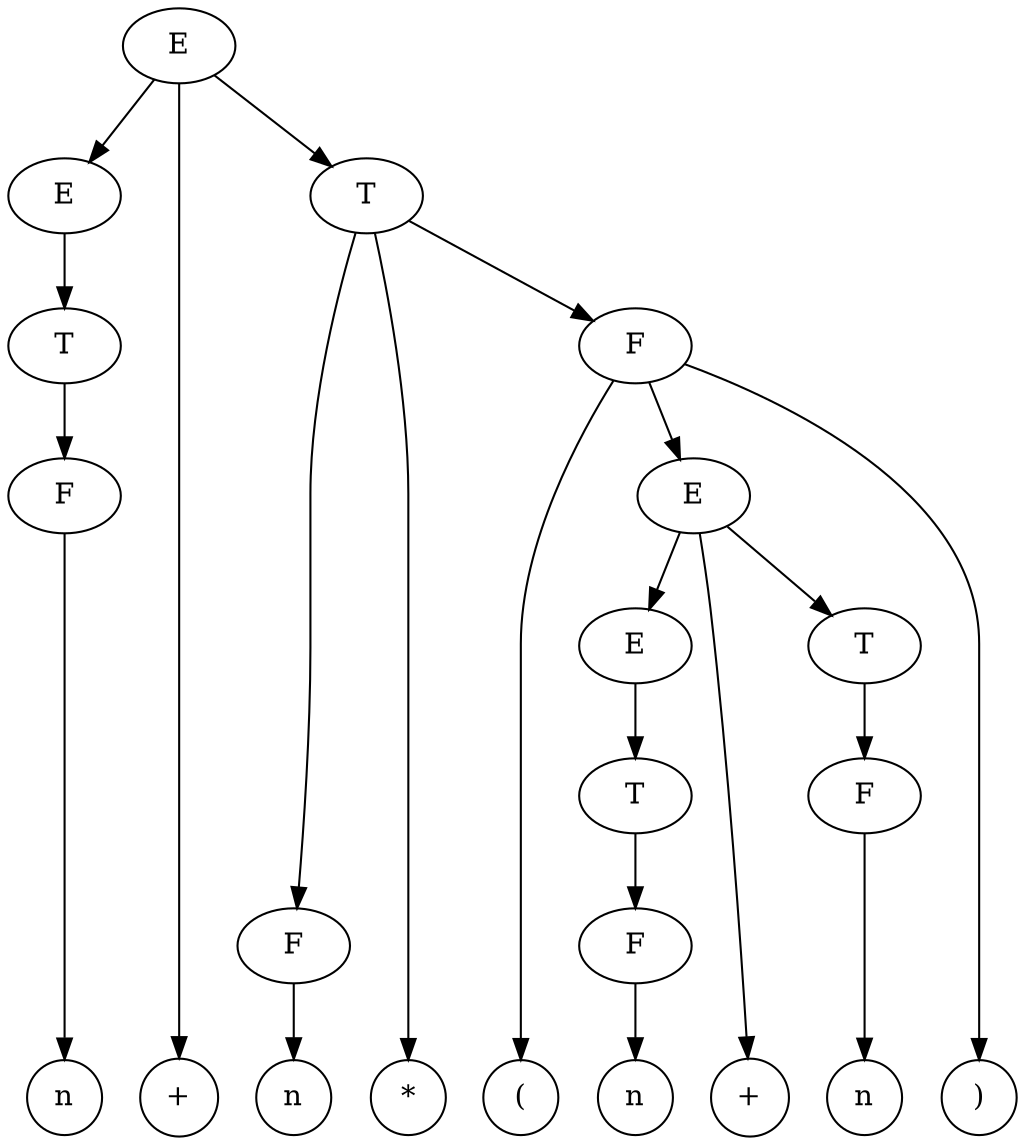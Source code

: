 digraph {
  E1 -> E2;
  E1 -> p1;
  E1 -> T1;

  T1 -> F3;
  T1 -> m1;
  T1 -> F1;

  E2 -> T3;

  T3 -> F2;

  F2 -> n1;

  F1 -> bl1;
  F1 -> E3;
  F1 -> br1;

  F3 -> n2;

  E3 -> E4;
  E3 -> p2;
  E3 -> T4;

  E4 -> T5;
  T5 -> F4;
  F4 -> n3;

  T4 -> F5;
  
  F5 -> n4;

  {
    rank=same;
    n1, p1, n2, m1, bl1, n3, p2, n4, br1 [shape=circle];
  }

  E1, E2, E3, E4 [label="E"];
  T1, T3, T4, T5 [label="T"];
  F1, F2, F3, F4, F5 [label="F"];
  p1, p2 [label="+"];
  n1, n2, n3, n4 [label="n"];
  m1 [label="*"];
  bl1 [label="("];
  br1 [label=")"];
}
